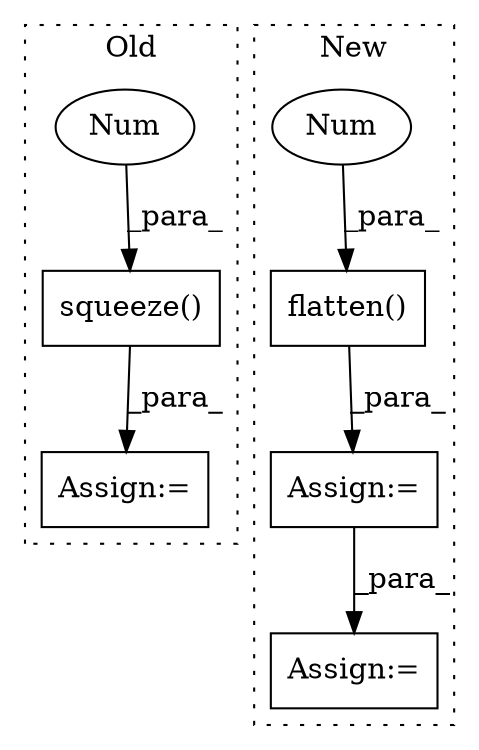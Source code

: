 digraph G {
subgraph cluster0 {
1 [label="squeeze()" a="75" s="462,473" l="10,1" shape="box"];
3 [label="Num" a="76" s="472" l="1" shape="ellipse"];
4 [label="Assign:=" a="68" s="459" l="3" shape="box"];
label = "Old";
style="dotted";
}
subgraph cluster1 {
2 [label="flatten()" a="75" s="1050,1068" l="14,1" shape="box"];
5 [label="Num" a="76" s="1067" l="1" shape="ellipse"];
6 [label="Assign:=" a="68" s="1047" l="3" shape="box"];
7 [label="Assign:=" a="68" s="1108" l="3" shape="box"];
label = "New";
style="dotted";
}
1 -> 4 [label="_para_"];
2 -> 6 [label="_para_"];
3 -> 1 [label="_para_"];
5 -> 2 [label="_para_"];
6 -> 7 [label="_para_"];
}